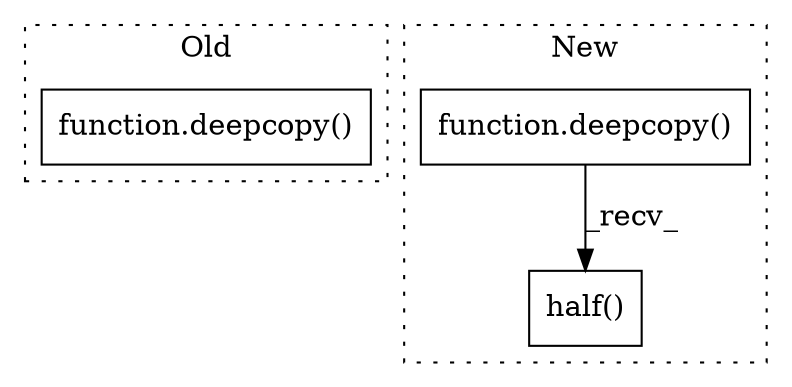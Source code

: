 digraph G {
subgraph cluster0 {
1 [label="function.deepcopy()" a="75" s="7485,7499" l="9,1" shape="box"];
label = "Old";
style="dotted";
}
subgraph cluster1 {
2 [label="half()" a="75" s="7428" l="62" shape="box"];
3 [label="function.deepcopy()" a="75" s="7428,7482" l="9,1" shape="box"];
label = "New";
style="dotted";
}
3 -> 2 [label="_recv_"];
}